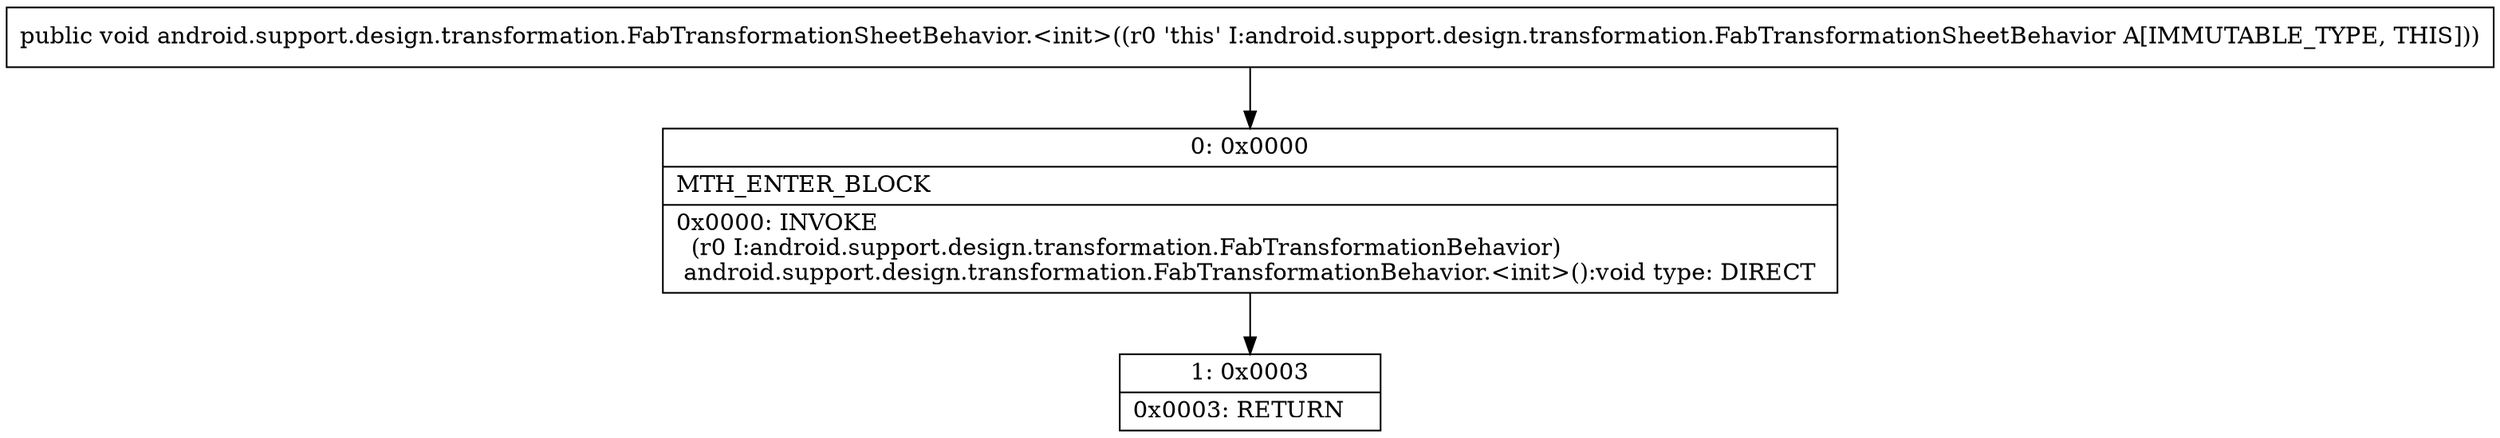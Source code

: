 digraph "CFG forandroid.support.design.transformation.FabTransformationSheetBehavior.\<init\>()V" {
Node_0 [shape=record,label="{0\:\ 0x0000|MTH_ENTER_BLOCK\l|0x0000: INVOKE  \l  (r0 I:android.support.design.transformation.FabTransformationBehavior)\l android.support.design.transformation.FabTransformationBehavior.\<init\>():void type: DIRECT \l}"];
Node_1 [shape=record,label="{1\:\ 0x0003|0x0003: RETURN   \l}"];
MethodNode[shape=record,label="{public void android.support.design.transformation.FabTransformationSheetBehavior.\<init\>((r0 'this' I:android.support.design.transformation.FabTransformationSheetBehavior A[IMMUTABLE_TYPE, THIS])) }"];
MethodNode -> Node_0;
Node_0 -> Node_1;
}

